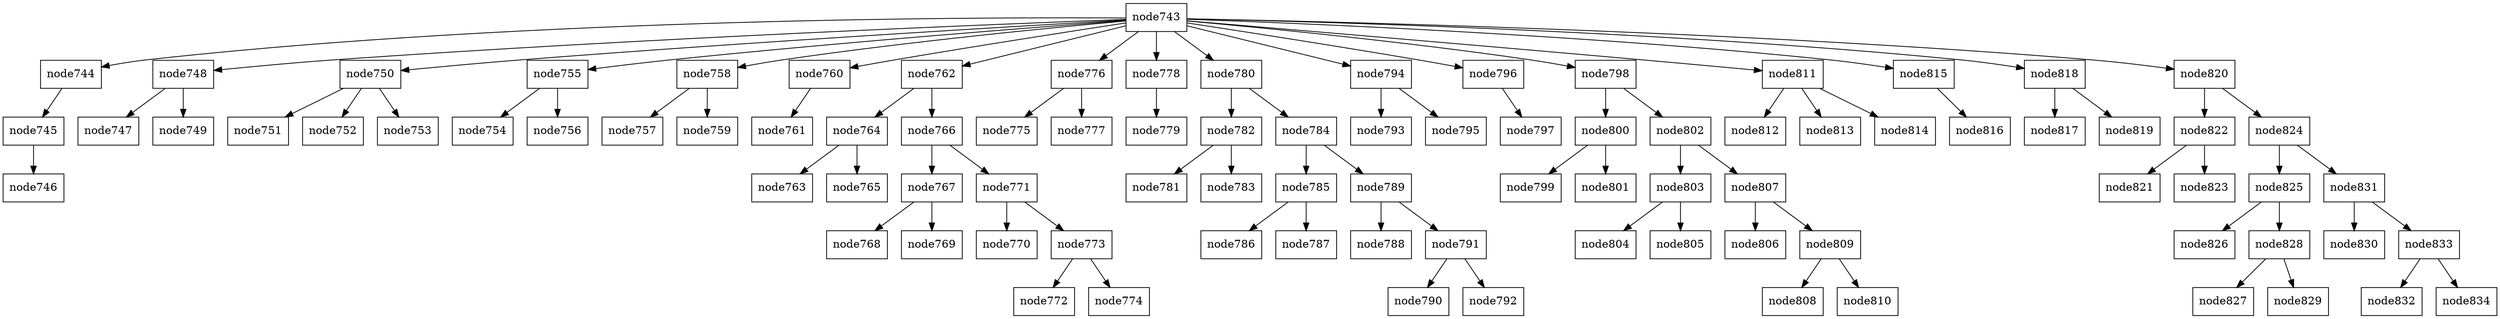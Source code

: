 digraph G {
node [shape = circle];
node743 [ uuid = "57aba9cb-6f5e-4522-a15a-77aaf0a4a3b1" shape = "record" layer = "MDL
 " ];
node744 [ uuid = "0f6ecbb9-08e1-48af-af44-51273040b01e" shape = "record" layer = "KWD
 decl" ];
node745 [ uuid = "684af48a-0b7e-4f20-8fbf-d6e4549157ef" shape = "record" layer = "ID-LIST
 " ];
node746 [ uuid = "b975ed2b-046b-4ac1-b772-f4a81c7a9f14" shape = "record" layer = "ID-DECL
 counter" ];
node745 -> node746;
node744 -> node745;
node743 -> node744;
node748 [ uuid = "d1f399c4-5475-4dcf-bd99-202320d25dba" shape = "record" layer = "ASGN
 =" ];
node747 [ uuid = "f91921e1-b410-4ee5-87fd-b33ee64f1d16" shape = "record" layer = "ID-LHS
 counter" ];
node748 -> node747;
node749 [ uuid = "c7ed902b-d2ee-4f5c-b1ca-b644c8587e41" shape = "record" layer = "NUM
 64" ];
node748 -> node749;
node743 -> node748;
node750 [ uuid = "d04d594c-3b79-4ec7-940c-18e9a6a446f9" shape = "record" layer = "KWD
 setcol" ];
node751 [ uuid = "c311733b-1dde-4736-bbbc-b8f0bbd880b1" shape = "record" layer = "NUM
 3" ];
node750 -> node751;
node752 [ uuid = "1f2ae4af-16f1-4fdb-afc6-c637c5bb8bee" shape = "record" layer = "NUM
 3" ];
node750 -> node752;
node753 [ uuid = "b7642aca-002b-422b-8ae8-cb5d700f7dfb" shape = "record" layer = "NUM
 3" ];
node750 -> node753;
node743 -> node750;
node755 [ uuid = "292ab056-1339-4b3a-901c-9d822a3078ba" shape = "record" layer = "ASGN
 =" ];
node754 [ uuid = "44541648-9d24-4cc1-a67c-66560b0183ab" shape = "record" layer = "ID-LHS
 counter" ];
node755 -> node754;
node756 [ uuid = "6e83e086-7137-436a-8263-3041d9d8c24e" shape = "record" layer = "NUM
 0" ];
node755 -> node756;
node743 -> node755;
node758 [ uuid = "c4ed014c-3d77-47ae-bc0f-37955cc3e8b7" shape = "record" layer = "ASGN
 =" ];
node757 [ uuid = "3f98017e-0391-4e41-99c6-d15e6bc06b72" shape = "record" layer = "ID-LHS
 counter" ];
node758 -> node757;
node759 [ uuid = "8de62217-5601-402f-b34f-d61ed5ca1dbb" shape = "record" layer = "NUM
 0" ];
node758 -> node759;
node743 -> node758;
node760 [ uuid = "5e296bb4-6f28-4547-966a-93e2f6f4b85f" shape = "record" layer = "KWD
 settext" ];
node761 [ uuid = "982c1db9-e88c-4de8-81df-b9c520ad4c07" shape = "record" layer = "STR
 Three" ];
node760 -> node761;
node743 -> node760;
node762 [ uuid = "d2d1cc13-fa91-4b86-92b1-af5e619afcd1" shape = "record" layer = "KWD
 while" ];
node764 [ uuid = "3b6a4a51-de57-4d28-b297-0a1b98dece70" shape = "record" layer = "OP
 \<" ];
node763 [ uuid = "d65fbba5-e812-463c-b815-6430ad91f7b7" shape = "record" layer = "ID-RHS
 counter" ];
node764 -> node763;
node765 [ uuid = "fd52c034-159d-4463-8ad3-451efdefd906" shape = "record" layer = "NUM
 32" ];
node764 -> node765;
node762 -> node764;
node766 [ uuid = "cf0c77cc-ea00-4a80-aebc-e1685334b331" shape = "record" layer = "Block
 " ];
node767 [ uuid = "cb4131c6-0d6f-4ab0-80a5-209c153f831f" shape = "record" layer = "KWD
 setpos" ];
node768 [ uuid = "d078e1ad-abd1-4b65-85f9-35079a16b1ec" shape = "record" layer = "NUM
 100" ];
node767 -> node768;
node769 [ uuid = "7ed30056-aef9-4dc8-96f2-568eae8dd1e5" shape = "record" layer = "NUM
 64" ];
node767 -> node769;
node766 -> node767;
node771 [ uuid = "2bb42561-3035-4676-b98e-b85f455c7fb6" shape = "record" layer = "ASGN
 =" ];
node770 [ uuid = "327b04bc-2896-4802-b5af-0ecde88d1d14" shape = "record" layer = "ID-LHS
 counter" ];
node771 -> node770;
node773 [ uuid = "455fccd4-568a-4ac1-8620-2c310ecaba69" shape = "record" layer = "OP
 +" ];
node772 [ uuid = "fcf96a13-3042-4717-8cc2-b54c717422bb" shape = "record" layer = "ID-RHS
 counter" ];
node773 -> node772;
node774 [ uuid = "74eb1c0a-a8b4-43a7-91c3-4a69e3a9c1ff" shape = "record" layer = "NUM
 1" ];
node773 -> node774;
node771 -> node773;
node766 -> node771;
node762 -> node766;
node743 -> node762;
node776 [ uuid = "23919e90-1b02-44b3-9954-7e154f8b65e6" shape = "record" layer = "ASGN
 =" ];
node775 [ uuid = "7ac8eba7-beda-4d6a-a6f4-93085e569480" shape = "record" layer = "ID-LHS
 counter" ];
node776 -> node775;
node777 [ uuid = "d9475971-2b43-43da-ba5f-447723aac87f" shape = "record" layer = "NUM
 0" ];
node776 -> node777;
node743 -> node776;
node778 [ uuid = "8679afdd-efe0-45a5-aeab-41b7fddb89bc" shape = "record" layer = "KWD
 settext" ];
node779 [ uuid = "709610f3-774c-41be-86e6-2713daadb2c3" shape = "record" layer = "STR
 Two" ];
node778 -> node779;
node743 -> node778;
node780 [ uuid = "fd4da02c-f50d-447e-8381-13d11efbc8ec" shape = "record" layer = "KWD
 while" ];
node782 [ uuid = "5b3320c1-7137-46ec-8b27-7e376f31e196" shape = "record" layer = "OP
 \<" ];
node781 [ uuid = "28b2c226-26d1-4990-8126-28790c5a703c" shape = "record" layer = "ID-RHS
 counter" ];
node782 -> node781;
node783 [ uuid = "cf779ee2-2734-4960-bb8c-e1df85bf38f3" shape = "record" layer = "NUM
 32" ];
node782 -> node783;
node780 -> node782;
node784 [ uuid = "ec44b99e-bf53-43c5-995b-5de95c2c6fc9" shape = "record" layer = "Block
 " ];
node785 [ uuid = "28593702-ec99-4d6c-8b9b-1c2f355eb793" shape = "record" layer = "KWD
 setpos" ];
node786 [ uuid = "286ea953-33dc-4a37-904a-00a691d25ccb" shape = "record" layer = "NUM
 100" ];
node785 -> node786;
node787 [ uuid = "0e096cb2-3aad-40ec-a901-fb70d1782744" shape = "record" layer = "NUM
 64" ];
node785 -> node787;
node784 -> node785;
node789 [ uuid = "56842e3e-4308-4aa5-a043-7fcaac5352f2" shape = "record" layer = "ASGN
 =" ];
node788 [ uuid = "2acedde6-1573-4e95-9ed3-4349b5ec89af" shape = "record" layer = "ID-LHS
 counter" ];
node789 -> node788;
node791 [ uuid = "38251e59-3143-4539-a1b9-d09d011b6723" shape = "record" layer = "OP
 +" ];
node790 [ uuid = "ae5e09d5-bf4c-42d8-9cb0-54655e4f485a" shape = "record" layer = "ID-RHS
 counter" ];
node791 -> node790;
node792 [ uuid = "d389e803-b7cc-42b3-812d-84cf341d88f9" shape = "record" layer = "NUM
 1" ];
node791 -> node792;
node789 -> node791;
node784 -> node789;
node780 -> node784;
node743 -> node780;
node794 [ uuid = "54464622-e1f8-4b7f-9d42-d098f82cd518" shape = "record" layer = "ASGN
 =" ];
node793 [ uuid = "6e42b6dc-5ae9-449a-bb7e-f56172dbbe5b" shape = "record" layer = "ID-LHS
 counter" ];
node794 -> node793;
node795 [ uuid = "c24c09fb-a3ae-44e5-be97-a9b1c05e7ee7" shape = "record" layer = "NUM
 0" ];
node794 -> node795;
node743 -> node794;
node796 [ uuid = "ca21d854-d133-4598-a3f8-9263a5d90234" shape = "record" layer = "KWD
 settext" ];
node797 [ uuid = "4a554a47-d63b-4100-8316-e9598fde6f10" shape = "record" layer = "STR
 One" ];
node796 -> node797;
node743 -> node796;
node798 [ uuid = "5b6c6a31-6127-4879-bd34-e920e099cd27" shape = "record" layer = "KWD
 while" ];
node800 [ uuid = "876ed8a9-ef33-4450-88cb-2b4ade3334fa" shape = "record" layer = "OP
 \<" ];
node799 [ uuid = "e82ab268-f6be-4839-8af3-23a00cce3edd" shape = "record" layer = "ID-RHS
 counter" ];
node800 -> node799;
node801 [ uuid = "2c3527d1-a771-4468-8c21-4c9f3929eaef" shape = "record" layer = "NUM
 32" ];
node800 -> node801;
node798 -> node800;
node802 [ uuid = "1883c3f0-22f3-46a6-99f9-1471b09f4130" shape = "record" layer = "Block
 " ];
node803 [ uuid = "11232df1-b217-4db3-b700-6b1c409e5538" shape = "record" layer = "KWD
 setpos" ];
node804 [ uuid = "03bf6743-81c9-46c3-8c09-0bbfe271c4e2" shape = "record" layer = "NUM
 100" ];
node803 -> node804;
node805 [ uuid = "90f26763-2167-4d6d-aa84-3b90f075a4bd" shape = "record" layer = "NUM
 64" ];
node803 -> node805;
node802 -> node803;
node807 [ uuid = "3611c5f4-8235-42c7-90c3-5049f07ad10f" shape = "record" layer = "ASGN
 =" ];
node806 [ uuid = "7251f822-1d2f-434f-b725-cd3a187abdf6" shape = "record" layer = "ID-LHS
 counter" ];
node807 -> node806;
node809 [ uuid = "baab1e27-69ef-4953-bc4d-3586039699e9" shape = "record" layer = "OP
 +" ];
node808 [ uuid = "fc8decf9-a98a-496f-9bcb-280c4fbb0007" shape = "record" layer = "ID-RHS
 counter" ];
node809 -> node808;
node810 [ uuid = "96902c2b-2eff-42ed-8a81-12beeeca48dd" shape = "record" layer = "NUM
 1" ];
node809 -> node810;
node807 -> node809;
node802 -> node807;
node798 -> node802;
node743 -> node798;
node811 [ uuid = "4eaf7a12-b959-4578-a7b2-31529428625f" shape = "record" layer = "KWD
 setcol" ];
node812 [ uuid = "6bf1c4ff-e0ae-407f-8ffe-b71a3f2cc72c" shape = "record" layer = "NUM
 3" ];
node811 -> node812;
node813 [ uuid = "246ff692-94bc-47cf-ae99-0f49831ad758" shape = "record" layer = "NUM
 3" ];
node811 -> node813;
node814 [ uuid = "18eb481e-63af-4662-be8d-b9131f84b298" shape = "record" layer = "NUM
 3" ];
node811 -> node814;
node743 -> node811;
node815 [ uuid = "474c0ba5-d0b3-49ba-ac5e-98f92a1ba794" shape = "record" layer = "KWD
 settext" ];
node816 [ uuid = "552ba90c-354c-4017-9204-792a1220ea9e" shape = "record" layer = "STR
 Wave Go!" ];
node815 -> node816;
node743 -> node815;
node818 [ uuid = "798dd270-a27e-49f7-879f-62e57622abcd" shape = "record" layer = "ASGN
 =" ];
node817 [ uuid = "5c75afec-18e1-446d-8a76-91ff5b05dd89" shape = "record" layer = "ID-LHS
 counter" ];
node818 -> node817;
node819 [ uuid = "8bb862a7-4799-4f1b-9fe9-e00f6798ac52" shape = "record" layer = "NUM
 0" ];
node818 -> node819;
node743 -> node818;
node820 [ uuid = "f2df3e19-2a34-46c3-bf8d-5256758fde94" shape = "record" layer = "KWD
 while" ];
node822 [ uuid = "02ea4144-6103-452f-b727-7e49e7bbf859" shape = "record" layer = "OP
 \<" ];
node821 [ uuid = "b9a1a451-c92c-4004-82a1-b05fea50c7aa" shape = "record" layer = "ID-RHS
 counter" ];
node822 -> node821;
node823 [ uuid = "e09ec892-d6b8-403e-92d9-f1c58ab972c6" shape = "record" layer = "NUM
 64" ];
node822 -> node823;
node820 -> node822;
node824 [ uuid = "686c130b-1fc5-402d-8a5e-5fd2f510eed0" shape = "record" layer = "Block
 " ];
node825 [ uuid = "f7b7d23d-c89f-4b28-8ed4-fedc4b60ff36" shape = "record" layer = "KWD
 setpos" ];
node826 [ uuid = "4209862e-b397-4d3a-b4d2-253525740072" shape = "record" layer = "NUM
 100" ];
node825 -> node826;
node828 [ uuid = "d8221458-84d9-470c-8d46-0c7cfb45feeb" shape = "record" layer = "OP
 -" ];
node827 [ uuid = "7851d532-8f47-43e4-8ca7-fd0aaa8d197a" shape = "record" layer = "NUM
 64" ];
node828 -> node827;
node829 [ uuid = "d4672ca6-caf9-4786-b357-34bf2a3a6581" shape = "record" layer = "ID-RHS
 counter" ];
node828 -> node829;
node825 -> node828;
node824 -> node825;
node831 [ uuid = "aca4cb8b-1561-4275-be62-81b7faa1e1b1" shape = "record" layer = "ASGN
 =" ];
node830 [ uuid = "03c284bf-8475-4e43-ba64-2268cbe74a87" shape = "record" layer = "ID-LHS
 counter" ];
node831 -> node830;
node833 [ uuid = "0ca2ccb0-70d2-4b09-ac51-a29707177e29" shape = "record" layer = "OP
 +" ];
node832 [ uuid = "43527def-d36d-4aac-a5eb-2343051b2fdc" shape = "record" layer = "ID-RHS
 counter" ];
node833 -> node832;
node834 [ uuid = "98b79365-7fa3-40dd-b94f-3eb7385ff479" shape = "record" layer = "NUM
 1" ];
node833 -> node834;
node831 -> node833;
node824 -> node831;
node820 -> node824;
node743 -> node820;
}
